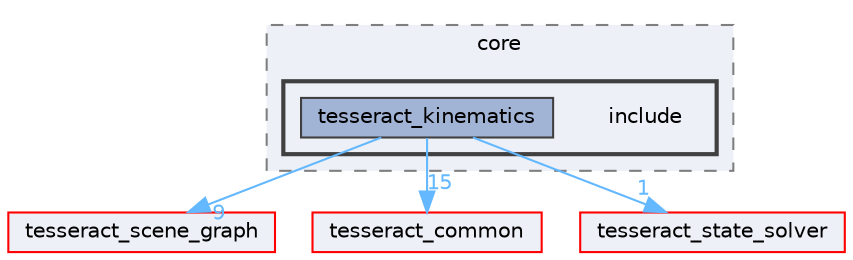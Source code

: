 digraph "tesseract_kinematics/core/include"
{
 // LATEX_PDF_SIZE
  bgcolor="transparent";
  edge [fontname=Helvetica,fontsize=10,labelfontname=Helvetica,labelfontsize=10];
  node [fontname=Helvetica,fontsize=10,shape=box,height=0.2,width=0.4];
  compound=true
  subgraph clusterdir_c514f902ec1d4c8561ea53d834486b22 {
    graph [ bgcolor="#edf0f7", pencolor="grey50", label="core", fontname=Helvetica,fontsize=10 style="filled,dashed", URL="dir_c514f902ec1d4c8561ea53d834486b22.html",tooltip=""]
  subgraph clusterdir_66feee6269a16efcecd7103b531bc371 {
    graph [ bgcolor="#edf0f7", pencolor="grey25", label="", fontname=Helvetica,fontsize=10 style="filled,bold", URL="dir_66feee6269a16efcecd7103b531bc371.html",tooltip=""]
    dir_66feee6269a16efcecd7103b531bc371 [shape=plaintext, label="include"];
  dir_67bbc2622b8df7ddfd499c47f47d5df1 [label="tesseract_kinematics", fillcolor="#a2b4d6", color="grey25", style="filled", URL="dir_67bbc2622b8df7ddfd499c47f47d5df1.html",tooltip=""];
  }
  }
  dir_80ecf6fe8b2ccd2d6af6fe314205f076 [label="tesseract_scene_graph", fillcolor="#edf0f7", color="red", style="filled", URL="dir_80ecf6fe8b2ccd2d6af6fe314205f076.html",tooltip=""];
  dir_8430b83f3af685b4c96d298a32e9aa37 [label="tesseract_common", fillcolor="#edf0f7", color="red", style="filled", URL="dir_8430b83f3af685b4c96d298a32e9aa37.html",tooltip=""];
  dir_f9fd38abb6852090848a9f28804f693c [label="tesseract_state_solver", fillcolor="#edf0f7", color="red", style="filled", URL="dir_f9fd38abb6852090848a9f28804f693c.html",tooltip=""];
  dir_67bbc2622b8df7ddfd499c47f47d5df1->dir_80ecf6fe8b2ccd2d6af6fe314205f076 [headlabel="9", labeldistance=1.5 headhref="dir_000082_000087.html" color="steelblue1" fontcolor="steelblue1"];
  dir_67bbc2622b8df7ddfd499c47f47d5df1->dir_8430b83f3af685b4c96d298a32e9aa37 [headlabel="15", labeldistance=1.5 headhref="dir_000082_000075.html" color="steelblue1" fontcolor="steelblue1"];
  dir_67bbc2622b8df7ddfd499c47f47d5df1->dir_f9fd38abb6852090848a9f28804f693c [headlabel="1", labeldistance=1.5 headhref="dir_000082_000091.html" color="steelblue1" fontcolor="steelblue1"];
}
